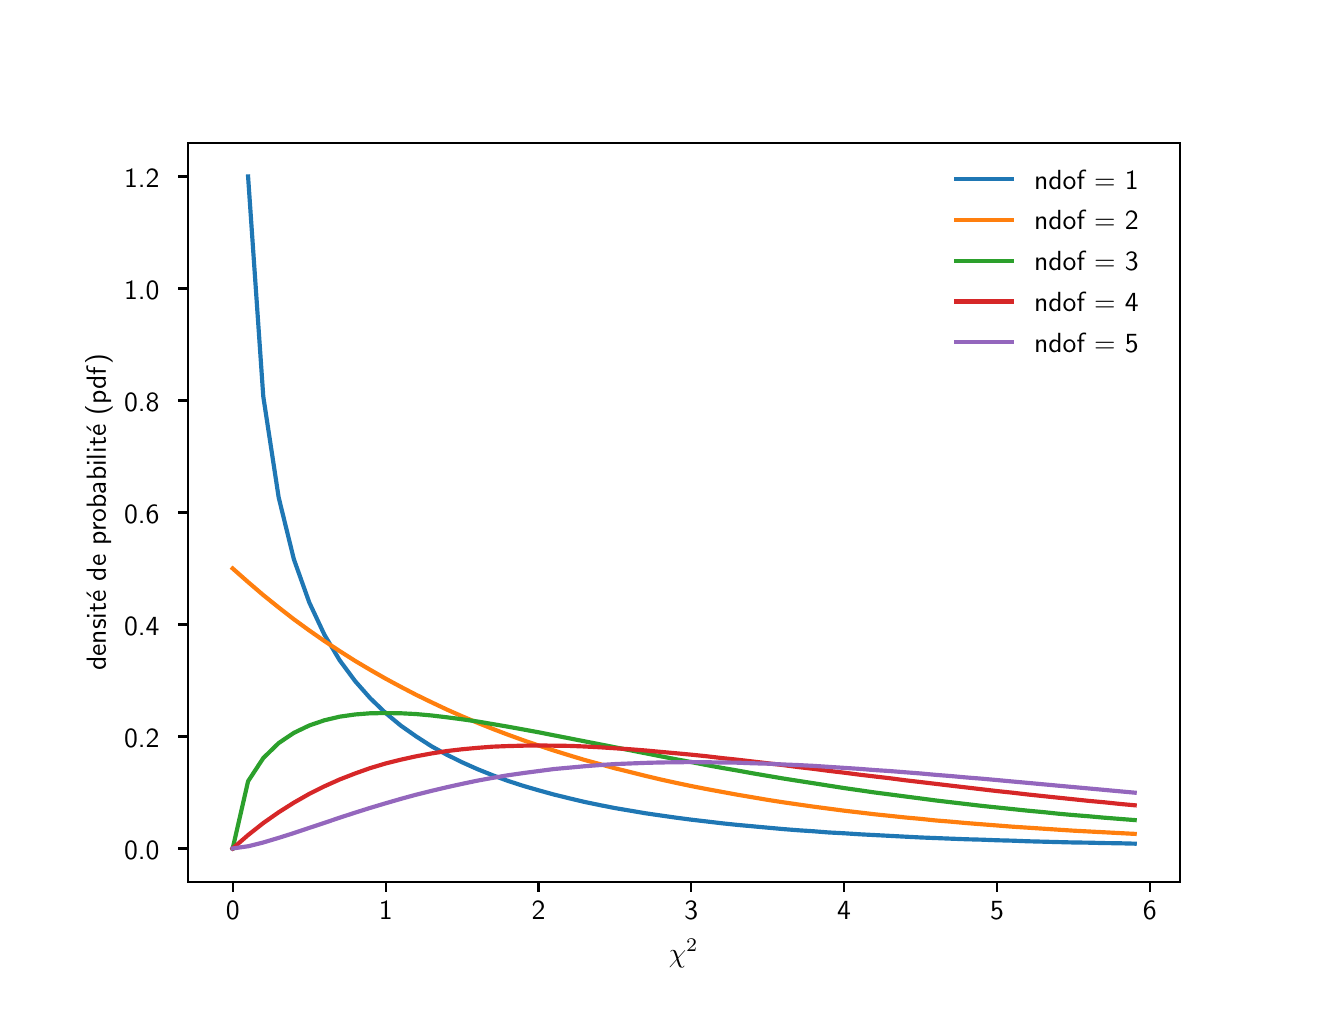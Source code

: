 \begingroup%
\makeatletter%
\begin{pgfpicture}%
\pgfpathrectangle{\pgfpointorigin}{\pgfqpoint{6.4in}{4.8in}}%
\pgfusepath{use as bounding box, clip}%
\begin{pgfscope}%
\pgfsetbuttcap%
\pgfsetmiterjoin%
\pgfsetlinewidth{0.0pt}%
\definecolor{currentstroke}{rgb}{0.0,0.0,0.0}%
\pgfsetstrokecolor{currentstroke}%
\pgfsetstrokeopacity{0.0}%
\pgfsetdash{}{0pt}%
\pgfpathmoveto{\pgfqpoint{0.0in}{0.0in}}%
\pgfpathlineto{\pgfqpoint{6.4in}{0.0in}}%
\pgfpathlineto{\pgfqpoint{6.4in}{4.8in}}%
\pgfpathlineto{\pgfqpoint{0.0in}{4.8in}}%
\pgfpathlineto{\pgfqpoint{0.0in}{0.0in}}%
\pgfpathclose%
\pgfusepath{}%
\end{pgfscope}%
\begin{pgfscope}%
\pgfsetbuttcap%
\pgfsetmiterjoin%
\pgfsetlinewidth{0.0pt}%
\definecolor{currentstroke}{rgb}{0.0,0.0,0.0}%
\pgfsetstrokecolor{currentstroke}%
\pgfsetstrokeopacity{0.0}%
\pgfsetdash{}{0pt}%
\pgfpathmoveto{\pgfqpoint{0.8in}{0.528in}}%
\pgfpathlineto{\pgfqpoint{5.76in}{0.528in}}%
\pgfpathlineto{\pgfqpoint{5.76in}{4.224in}}%
\pgfpathlineto{\pgfqpoint{0.8in}{4.224in}}%
\pgfpathlineto{\pgfqpoint{0.8in}{0.528in}}%
\pgfpathclose%
\pgfusepath{}%
\end{pgfscope}%
\begin{pgfscope}%
\pgfsetbuttcap%
\pgfsetroundjoin%
\definecolor{currentfill}{rgb}{0.0,0.0,0.0}%
\pgfsetfillcolor{currentfill}%
\pgfsetlinewidth{0.803pt}%
\definecolor{currentstroke}{rgb}{0.0,0.0,0.0}%
\pgfsetstrokecolor{currentstroke}%
\pgfsetdash{}{0pt}%
\pgfsys@defobject{currentmarker}{\pgfqpoint{0.0in}{-0.049in}}{\pgfqpoint{0.0in}{0.0in}}{%
\pgfpathmoveto{\pgfqpoint{0.0in}{0.0in}}%
\pgfpathlineto{\pgfqpoint{0.0in}{-0.049in}}%
\pgfusepath{stroke,fill}%
}%
\begin{pgfscope}%
\pgfsys@transformshift{1.025in}{0.528in}%
\pgfsys@useobject{currentmarker}{}%
\end{pgfscope}%
\end{pgfscope}%
\begin{pgfscope}%
\definecolor{textcolor}{rgb}{0.0,0.0,0.0}%
\pgfsetstrokecolor{textcolor}%
\pgfsetfillcolor{textcolor}%
\pgftext[x=1.025in,y=0.431in,,top]{\color{textcolor}{\sffamily\fontsize{10.0}{12.0}\selectfont\catcode`\^=\active\def^{\ifmmode\sp\else\^{}\fi}\catcode`\%=\active\def%{\%}0}}%
\end{pgfscope}%
\begin{pgfscope}%
\pgfsetbuttcap%
\pgfsetroundjoin%
\definecolor{currentfill}{rgb}{0.0,0.0,0.0}%
\pgfsetfillcolor{currentfill}%
\pgfsetlinewidth{0.803pt}%
\definecolor{currentstroke}{rgb}{0.0,0.0,0.0}%
\pgfsetstrokecolor{currentstroke}%
\pgfsetdash{}{0pt}%
\pgfsys@defobject{currentmarker}{\pgfqpoint{0.0in}{-0.049in}}{\pgfqpoint{0.0in}{0.0in}}{%
\pgfpathmoveto{\pgfqpoint{0.0in}{0.0in}}%
\pgfpathlineto{\pgfqpoint{0.0in}{-0.049in}}%
\pgfusepath{stroke,fill}%
}%
\begin{pgfscope}%
\pgfsys@transformshift{1.79in}{0.528in}%
\pgfsys@useobject{currentmarker}{}%
\end{pgfscope}%
\end{pgfscope}%
\begin{pgfscope}%
\definecolor{textcolor}{rgb}{0.0,0.0,0.0}%
\pgfsetstrokecolor{textcolor}%
\pgfsetfillcolor{textcolor}%
\pgftext[x=1.79in,y=0.431in,,top]{\color{textcolor}{\sffamily\fontsize{10.0}{12.0}\selectfont\catcode`\^=\active\def^{\ifmmode\sp\else\^{}\fi}\catcode`\%=\active\def%{\%}1}}%
\end{pgfscope}%
\begin{pgfscope}%
\pgfsetbuttcap%
\pgfsetroundjoin%
\definecolor{currentfill}{rgb}{0.0,0.0,0.0}%
\pgfsetfillcolor{currentfill}%
\pgfsetlinewidth{0.803pt}%
\definecolor{currentstroke}{rgb}{0.0,0.0,0.0}%
\pgfsetstrokecolor{currentstroke}%
\pgfsetdash{}{0pt}%
\pgfsys@defobject{currentmarker}{\pgfqpoint{0.0in}{-0.049in}}{\pgfqpoint{0.0in}{0.0in}}{%
\pgfpathmoveto{\pgfqpoint{0.0in}{0.0in}}%
\pgfpathlineto{\pgfqpoint{0.0in}{-0.049in}}%
\pgfusepath{stroke,fill}%
}%
\begin{pgfscope}%
\pgfsys@transformshift{2.554in}{0.528in}%
\pgfsys@useobject{currentmarker}{}%
\end{pgfscope}%
\end{pgfscope}%
\begin{pgfscope}%
\definecolor{textcolor}{rgb}{0.0,0.0,0.0}%
\pgfsetstrokecolor{textcolor}%
\pgfsetfillcolor{textcolor}%
\pgftext[x=2.554in,y=0.431in,,top]{\color{textcolor}{\sffamily\fontsize{10.0}{12.0}\selectfont\catcode`\^=\active\def^{\ifmmode\sp\else\^{}\fi}\catcode`\%=\active\def%{\%}2}}%
\end{pgfscope}%
\begin{pgfscope}%
\pgfsetbuttcap%
\pgfsetroundjoin%
\definecolor{currentfill}{rgb}{0.0,0.0,0.0}%
\pgfsetfillcolor{currentfill}%
\pgfsetlinewidth{0.803pt}%
\definecolor{currentstroke}{rgb}{0.0,0.0,0.0}%
\pgfsetstrokecolor{currentstroke}%
\pgfsetdash{}{0pt}%
\pgfsys@defobject{currentmarker}{\pgfqpoint{0.0in}{-0.049in}}{\pgfqpoint{0.0in}{0.0in}}{%
\pgfpathmoveto{\pgfqpoint{0.0in}{0.0in}}%
\pgfpathlineto{\pgfqpoint{0.0in}{-0.049in}}%
\pgfusepath{stroke,fill}%
}%
\begin{pgfscope}%
\pgfsys@transformshift{3.318in}{0.528in}%
\pgfsys@useobject{currentmarker}{}%
\end{pgfscope}%
\end{pgfscope}%
\begin{pgfscope}%
\definecolor{textcolor}{rgb}{0.0,0.0,0.0}%
\pgfsetstrokecolor{textcolor}%
\pgfsetfillcolor{textcolor}%
\pgftext[x=3.318in,y=0.431in,,top]{\color{textcolor}{\sffamily\fontsize{10.0}{12.0}\selectfont\catcode`\^=\active\def^{\ifmmode\sp\else\^{}\fi}\catcode`\%=\active\def%{\%}3}}%
\end{pgfscope}%
\begin{pgfscope}%
\pgfsetbuttcap%
\pgfsetroundjoin%
\definecolor{currentfill}{rgb}{0.0,0.0,0.0}%
\pgfsetfillcolor{currentfill}%
\pgfsetlinewidth{0.803pt}%
\definecolor{currentstroke}{rgb}{0.0,0.0,0.0}%
\pgfsetstrokecolor{currentstroke}%
\pgfsetdash{}{0pt}%
\pgfsys@defobject{currentmarker}{\pgfqpoint{0.0in}{-0.049in}}{\pgfqpoint{0.0in}{0.0in}}{%
\pgfpathmoveto{\pgfqpoint{0.0in}{0.0in}}%
\pgfpathlineto{\pgfqpoint{0.0in}{-0.049in}}%
\pgfusepath{stroke,fill}%
}%
\begin{pgfscope}%
\pgfsys@transformshift{4.082in}{0.528in}%
\pgfsys@useobject{currentmarker}{}%
\end{pgfscope}%
\end{pgfscope}%
\begin{pgfscope}%
\definecolor{textcolor}{rgb}{0.0,0.0,0.0}%
\pgfsetstrokecolor{textcolor}%
\pgfsetfillcolor{textcolor}%
\pgftext[x=4.082in,y=0.431in,,top]{\color{textcolor}{\sffamily\fontsize{10.0}{12.0}\selectfont\catcode`\^=\active\def^{\ifmmode\sp\else\^{}\fi}\catcode`\%=\active\def%{\%}4}}%
\end{pgfscope}%
\begin{pgfscope}%
\pgfsetbuttcap%
\pgfsetroundjoin%
\definecolor{currentfill}{rgb}{0.0,0.0,0.0}%
\pgfsetfillcolor{currentfill}%
\pgfsetlinewidth{0.803pt}%
\definecolor{currentstroke}{rgb}{0.0,0.0,0.0}%
\pgfsetstrokecolor{currentstroke}%
\pgfsetdash{}{0pt}%
\pgfsys@defobject{currentmarker}{\pgfqpoint{0.0in}{-0.049in}}{\pgfqpoint{0.0in}{0.0in}}{%
\pgfpathmoveto{\pgfqpoint{0.0in}{0.0in}}%
\pgfpathlineto{\pgfqpoint{0.0in}{-0.049in}}%
\pgfusepath{stroke,fill}%
}%
\begin{pgfscope}%
\pgfsys@transformshift{4.847in}{0.528in}%
\pgfsys@useobject{currentmarker}{}%
\end{pgfscope}%
\end{pgfscope}%
\begin{pgfscope}%
\definecolor{textcolor}{rgb}{0.0,0.0,0.0}%
\pgfsetstrokecolor{textcolor}%
\pgfsetfillcolor{textcolor}%
\pgftext[x=4.847in,y=0.431in,,top]{\color{textcolor}{\sffamily\fontsize{10.0}{12.0}\selectfont\catcode`\^=\active\def^{\ifmmode\sp\else\^{}\fi}\catcode`\%=\active\def%{\%}5}}%
\end{pgfscope}%
\begin{pgfscope}%
\pgfsetbuttcap%
\pgfsetroundjoin%
\definecolor{currentfill}{rgb}{0.0,0.0,0.0}%
\pgfsetfillcolor{currentfill}%
\pgfsetlinewidth{0.803pt}%
\definecolor{currentstroke}{rgb}{0.0,0.0,0.0}%
\pgfsetstrokecolor{currentstroke}%
\pgfsetdash{}{0pt}%
\pgfsys@defobject{currentmarker}{\pgfqpoint{0.0in}{-0.049in}}{\pgfqpoint{0.0in}{0.0in}}{%
\pgfpathmoveto{\pgfqpoint{0.0in}{0.0in}}%
\pgfpathlineto{\pgfqpoint{0.0in}{-0.049in}}%
\pgfusepath{stroke,fill}%
}%
\begin{pgfscope}%
\pgfsys@transformshift{5.611in}{0.528in}%
\pgfsys@useobject{currentmarker}{}%
\end{pgfscope}%
\end{pgfscope}%
\begin{pgfscope}%
\definecolor{textcolor}{rgb}{0.0,0.0,0.0}%
\pgfsetstrokecolor{textcolor}%
\pgfsetfillcolor{textcolor}%
\pgftext[x=5.611in,y=0.431in,,top]{\color{textcolor}{\sffamily\fontsize{10.0}{12.0}\selectfont\catcode`\^=\active\def^{\ifmmode\sp\else\^{}\fi}\catcode`\%=\active\def%{\%}6}}%
\end{pgfscope}%
\begin{pgfscope}%
\definecolor{textcolor}{rgb}{0.0,0.0,0.0}%
\pgfsetstrokecolor{textcolor}%
\pgfsetfillcolor{textcolor}%
\pgftext[x=3.28in,y=0.241in,,top]{\color{textcolor}{\sffamily\fontsize{10.0}{12.0}\selectfont\catcode`\^=\active\def^{\ifmmode\sp\else\^{}\fi}\catcode`\%=\active\def%{\%}$\chi^2$}}%
\end{pgfscope}%
\begin{pgfscope}%
\pgfsetbuttcap%
\pgfsetroundjoin%
\definecolor{currentfill}{rgb}{0.0,0.0,0.0}%
\pgfsetfillcolor{currentfill}%
\pgfsetlinewidth{0.803pt}%
\definecolor{currentstroke}{rgb}{0.0,0.0,0.0}%
\pgfsetstrokecolor{currentstroke}%
\pgfsetdash{}{0pt}%
\pgfsys@defobject{currentmarker}{\pgfqpoint{-0.049in}{0.0in}}{\pgfqpoint{-0.0in}{0.0in}}{%
\pgfpathmoveto{\pgfqpoint{-0.0in}{0.0in}}%
\pgfpathlineto{\pgfqpoint{-0.049in}{0.0in}}%
\pgfusepath{stroke,fill}%
}%
\begin{pgfscope}%
\pgfsys@transformshift{0.8in}{0.696in}%
\pgfsys@useobject{currentmarker}{}%
\end{pgfscope}%
\end{pgfscope}%
\begin{pgfscope}%
\definecolor{textcolor}{rgb}{0.0,0.0,0.0}%
\pgfsetstrokecolor{textcolor}%
\pgfsetfillcolor{textcolor}%
\pgftext[x=0.482in, y=0.643in, left, base]{\color{textcolor}{\sffamily\fontsize{10.0}{12.0}\selectfont\catcode`\^=\active\def^{\ifmmode\sp\else\^{}\fi}\catcode`\%=\active\def%{\%}0.0}}%
\end{pgfscope}%
\begin{pgfscope}%
\pgfsetbuttcap%
\pgfsetroundjoin%
\definecolor{currentfill}{rgb}{0.0,0.0,0.0}%
\pgfsetfillcolor{currentfill}%
\pgfsetlinewidth{0.803pt}%
\definecolor{currentstroke}{rgb}{0.0,0.0,0.0}%
\pgfsetstrokecolor{currentstroke}%
\pgfsetdash{}{0pt}%
\pgfsys@defobject{currentmarker}{\pgfqpoint{-0.049in}{0.0in}}{\pgfqpoint{-0.0in}{0.0in}}{%
\pgfpathmoveto{\pgfqpoint{-0.0in}{0.0in}}%
\pgfpathlineto{\pgfqpoint{-0.049in}{0.0in}}%
\pgfusepath{stroke,fill}%
}%
\begin{pgfscope}%
\pgfsys@transformshift{0.8in}{1.256in}%
\pgfsys@useobject{currentmarker}{}%
\end{pgfscope}%
\end{pgfscope}%
\begin{pgfscope}%
\definecolor{textcolor}{rgb}{0.0,0.0,0.0}%
\pgfsetstrokecolor{textcolor}%
\pgfsetfillcolor{textcolor}%
\pgftext[x=0.482in, y=1.203in, left, base]{\color{textcolor}{\sffamily\fontsize{10.0}{12.0}\selectfont\catcode`\^=\active\def^{\ifmmode\sp\else\^{}\fi}\catcode`\%=\active\def%{\%}0.2}}%
\end{pgfscope}%
\begin{pgfscope}%
\pgfsetbuttcap%
\pgfsetroundjoin%
\definecolor{currentfill}{rgb}{0.0,0.0,0.0}%
\pgfsetfillcolor{currentfill}%
\pgfsetlinewidth{0.803pt}%
\definecolor{currentstroke}{rgb}{0.0,0.0,0.0}%
\pgfsetstrokecolor{currentstroke}%
\pgfsetdash{}{0pt}%
\pgfsys@defobject{currentmarker}{\pgfqpoint{-0.049in}{0.0in}}{\pgfqpoint{-0.0in}{0.0in}}{%
\pgfpathmoveto{\pgfqpoint{-0.0in}{0.0in}}%
\pgfpathlineto{\pgfqpoint{-0.049in}{0.0in}}%
\pgfusepath{stroke,fill}%
}%
\begin{pgfscope}%
\pgfsys@transformshift{0.8in}{1.816in}%
\pgfsys@useobject{currentmarker}{}%
\end{pgfscope}%
\end{pgfscope}%
\begin{pgfscope}%
\definecolor{textcolor}{rgb}{0.0,0.0,0.0}%
\pgfsetstrokecolor{textcolor}%
\pgfsetfillcolor{textcolor}%
\pgftext[x=0.482in, y=1.763in, left, base]{\color{textcolor}{\sffamily\fontsize{10.0}{12.0}\selectfont\catcode`\^=\active\def^{\ifmmode\sp\else\^{}\fi}\catcode`\%=\active\def%{\%}0.4}}%
\end{pgfscope}%
\begin{pgfscope}%
\pgfsetbuttcap%
\pgfsetroundjoin%
\definecolor{currentfill}{rgb}{0.0,0.0,0.0}%
\pgfsetfillcolor{currentfill}%
\pgfsetlinewidth{0.803pt}%
\definecolor{currentstroke}{rgb}{0.0,0.0,0.0}%
\pgfsetstrokecolor{currentstroke}%
\pgfsetdash{}{0pt}%
\pgfsys@defobject{currentmarker}{\pgfqpoint{-0.049in}{0.0in}}{\pgfqpoint{-0.0in}{0.0in}}{%
\pgfpathmoveto{\pgfqpoint{-0.0in}{0.0in}}%
\pgfpathlineto{\pgfqpoint{-0.049in}{0.0in}}%
\pgfusepath{stroke,fill}%
}%
\begin{pgfscope}%
\pgfsys@transformshift{0.8in}{2.376in}%
\pgfsys@useobject{currentmarker}{}%
\end{pgfscope}%
\end{pgfscope}%
\begin{pgfscope}%
\definecolor{textcolor}{rgb}{0.0,0.0,0.0}%
\pgfsetstrokecolor{textcolor}%
\pgfsetfillcolor{textcolor}%
\pgftext[x=0.482in, y=2.323in, left, base]{\color{textcolor}{\sffamily\fontsize{10.0}{12.0}\selectfont\catcode`\^=\active\def^{\ifmmode\sp\else\^{}\fi}\catcode`\%=\active\def%{\%}0.6}}%
\end{pgfscope}%
\begin{pgfscope}%
\pgfsetbuttcap%
\pgfsetroundjoin%
\definecolor{currentfill}{rgb}{0.0,0.0,0.0}%
\pgfsetfillcolor{currentfill}%
\pgfsetlinewidth{0.803pt}%
\definecolor{currentstroke}{rgb}{0.0,0.0,0.0}%
\pgfsetstrokecolor{currentstroke}%
\pgfsetdash{}{0pt}%
\pgfsys@defobject{currentmarker}{\pgfqpoint{-0.049in}{0.0in}}{\pgfqpoint{-0.0in}{0.0in}}{%
\pgfpathmoveto{\pgfqpoint{-0.0in}{0.0in}}%
\pgfpathlineto{\pgfqpoint{-0.049in}{0.0in}}%
\pgfusepath{stroke,fill}%
}%
\begin{pgfscope}%
\pgfsys@transformshift{0.8in}{2.936in}%
\pgfsys@useobject{currentmarker}{}%
\end{pgfscope}%
\end{pgfscope}%
\begin{pgfscope}%
\definecolor{textcolor}{rgb}{0.0,0.0,0.0}%
\pgfsetstrokecolor{textcolor}%
\pgfsetfillcolor{textcolor}%
\pgftext[x=0.482in, y=2.883in, left, base]{\color{textcolor}{\sffamily\fontsize{10.0}{12.0}\selectfont\catcode`\^=\active\def^{\ifmmode\sp\else\^{}\fi}\catcode`\%=\active\def%{\%}0.8}}%
\end{pgfscope}%
\begin{pgfscope}%
\pgfsetbuttcap%
\pgfsetroundjoin%
\definecolor{currentfill}{rgb}{0.0,0.0,0.0}%
\pgfsetfillcolor{currentfill}%
\pgfsetlinewidth{0.803pt}%
\definecolor{currentstroke}{rgb}{0.0,0.0,0.0}%
\pgfsetstrokecolor{currentstroke}%
\pgfsetdash{}{0pt}%
\pgfsys@defobject{currentmarker}{\pgfqpoint{-0.049in}{0.0in}}{\pgfqpoint{-0.0in}{0.0in}}{%
\pgfpathmoveto{\pgfqpoint{-0.0in}{0.0in}}%
\pgfpathlineto{\pgfqpoint{-0.049in}{0.0in}}%
\pgfusepath{stroke,fill}%
}%
\begin{pgfscope}%
\pgfsys@transformshift{0.8in}{3.496in}%
\pgfsys@useobject{currentmarker}{}%
\end{pgfscope}%
\end{pgfscope}%
\begin{pgfscope}%
\definecolor{textcolor}{rgb}{0.0,0.0,0.0}%
\pgfsetstrokecolor{textcolor}%
\pgfsetfillcolor{textcolor}%
\pgftext[x=0.482in, y=3.443in, left, base]{\color{textcolor}{\sffamily\fontsize{10.0}{12.0}\selectfont\catcode`\^=\active\def^{\ifmmode\sp\else\^{}\fi}\catcode`\%=\active\def%{\%}1.0}}%
\end{pgfscope}%
\begin{pgfscope}%
\pgfsetbuttcap%
\pgfsetroundjoin%
\definecolor{currentfill}{rgb}{0.0,0.0,0.0}%
\pgfsetfillcolor{currentfill}%
\pgfsetlinewidth{0.803pt}%
\definecolor{currentstroke}{rgb}{0.0,0.0,0.0}%
\pgfsetstrokecolor{currentstroke}%
\pgfsetdash{}{0pt}%
\pgfsys@defobject{currentmarker}{\pgfqpoint{-0.049in}{0.0in}}{\pgfqpoint{-0.0in}{0.0in}}{%
\pgfpathmoveto{\pgfqpoint{-0.0in}{0.0in}}%
\pgfpathlineto{\pgfqpoint{-0.049in}{0.0in}}%
\pgfusepath{stroke,fill}%
}%
\begin{pgfscope}%
\pgfsys@transformshift{0.8in}{4.056in}%
\pgfsys@useobject{currentmarker}{}%
\end{pgfscope}%
\end{pgfscope}%
\begin{pgfscope}%
\definecolor{textcolor}{rgb}{0.0,0.0,0.0}%
\pgfsetstrokecolor{textcolor}%
\pgfsetfillcolor{textcolor}%
\pgftext[x=0.482in, y=4.003in, left, base]{\color{textcolor}{\sffamily\fontsize{10.0}{12.0}\selectfont\catcode`\^=\active\def^{\ifmmode\sp\else\^{}\fi}\catcode`\%=\active\def%{\%}1.2}}%
\end{pgfscope}%
\begin{pgfscope}%
\definecolor{textcolor}{rgb}{0.0,0.0,0.0}%
\pgfsetstrokecolor{textcolor}%
\pgfsetfillcolor{textcolor}%
\pgftext[x=0.426in,y=2.376in,,bottom,rotate=90.0]{\color{textcolor}{\sffamily\fontsize{10.0}{12.0}\selectfont\catcode`\^=\active\def^{\ifmmode\sp\else\^{}\fi}\catcode`\%=\active\def%{\%}densité de probabilité (pdf)}}%
\end{pgfscope}%
\begin{pgfscope}%
\pgfpathrectangle{\pgfqpoint{0.8in}{0.528in}}{\pgfqpoint{4.96in}{3.696in}}%
\pgfusepath{clip}%
\pgfsetrectcap%
\pgfsetroundjoin%
\pgfsetlinewidth{1.506pt}%
\definecolor{currentstroke}{rgb}{0.122,0.467,0.706}%
\pgfsetstrokecolor{currentstroke}%
\pgfsetdash{}{0pt}%
\pgfpathmoveto{\pgfqpoint{1.102in}{4.056in}}%
\pgfpathlineto{\pgfqpoint{1.178in}{2.956in}}%
\pgfpathlineto{\pgfqpoint{1.255in}{2.451in}}%
\pgfpathlineto{\pgfqpoint{1.331in}{2.142in}}%
\pgfpathlineto{\pgfqpoint{1.408in}{1.926in}}%
\pgfpathlineto{\pgfqpoint{1.484in}{1.764in}}%
\pgfpathlineto{\pgfqpoint{1.56in}{1.637in}}%
\pgfpathlineto{\pgfqpoint{1.637in}{1.533in}}%
\pgfpathlineto{\pgfqpoint{1.713in}{1.447in}}%
\pgfpathlineto{\pgfqpoint{1.79in}{1.373in}}%
\pgfpathlineto{\pgfqpoint{1.866in}{1.31in}}%
\pgfpathlineto{\pgfqpoint{1.943in}{1.256in}}%
\pgfpathlineto{\pgfqpoint{2.019in}{1.207in}}%
\pgfpathlineto{\pgfqpoint{2.095in}{1.165in}}%
\pgfpathlineto{\pgfqpoint{2.172in}{1.127in}}%
\pgfpathlineto{\pgfqpoint{2.248in}{1.093in}}%
\pgfpathlineto{\pgfqpoint{2.325in}{1.062in}}%
\pgfpathlineto{\pgfqpoint{2.401in}{1.034in}}%
\pgfpathlineto{\pgfqpoint{2.478in}{1.009in}}%
\pgfpathlineto{\pgfqpoint{2.554in}{0.987in}}%
\pgfpathlineto{\pgfqpoint{2.63in}{0.966in}}%
\pgfpathlineto{\pgfqpoint{2.707in}{0.947in}}%
\pgfpathlineto{\pgfqpoint{2.783in}{0.929in}}%
\pgfpathlineto{\pgfqpoint{2.86in}{0.913in}}%
\pgfpathlineto{\pgfqpoint{2.936in}{0.898in}}%
\pgfpathlineto{\pgfqpoint{3.013in}{0.885in}}%
\pgfpathlineto{\pgfqpoint{3.089in}{0.872in}}%
\pgfpathlineto{\pgfqpoint{3.165in}{0.861in}}%
\pgfpathlineto{\pgfqpoint{3.242in}{0.85in}}%
\pgfpathlineto{\pgfqpoint{3.318in}{0.84in}}%
\pgfpathlineto{\pgfqpoint{3.395in}{0.831in}}%
\pgfpathlineto{\pgfqpoint{3.471in}{0.822in}}%
\pgfpathlineto{\pgfqpoint{3.547in}{0.814in}}%
\pgfpathlineto{\pgfqpoint{3.624in}{0.807in}}%
\pgfpathlineto{\pgfqpoint{3.7in}{0.8in}}%
\pgfpathlineto{\pgfqpoint{3.777in}{0.793in}}%
\pgfpathlineto{\pgfqpoint{3.853in}{0.787in}}%
\pgfpathlineto{\pgfqpoint{3.93in}{0.782in}}%
\pgfpathlineto{\pgfqpoint{4.006in}{0.776in}}%
\pgfpathlineto{\pgfqpoint{4.082in}{0.772in}}%
\pgfpathlineto{\pgfqpoint{4.159in}{0.767in}}%
\pgfpathlineto{\pgfqpoint{4.235in}{0.763in}}%
\pgfpathlineto{\pgfqpoint{4.312in}{0.759in}}%
\pgfpathlineto{\pgfqpoint{4.388in}{0.755in}}%
\pgfpathlineto{\pgfqpoint{4.465in}{0.751in}}%
\pgfpathlineto{\pgfqpoint{4.541in}{0.748in}}%
\pgfpathlineto{\pgfqpoint{4.617in}{0.745in}}%
\pgfpathlineto{\pgfqpoint{4.694in}{0.742in}}%
\pgfpathlineto{\pgfqpoint{4.77in}{0.74in}}%
\pgfpathlineto{\pgfqpoint{4.847in}{0.737in}}%
\pgfpathlineto{\pgfqpoint{4.923in}{0.735in}}%
\pgfpathlineto{\pgfqpoint{5.0in}{0.732in}}%
\pgfpathlineto{\pgfqpoint{5.076in}{0.73in}}%
\pgfpathlineto{\pgfqpoint{5.152in}{0.728in}}%
\pgfpathlineto{\pgfqpoint{5.229in}{0.726in}}%
\pgfpathlineto{\pgfqpoint{5.305in}{0.725in}}%
\pgfpathlineto{\pgfqpoint{5.382in}{0.723in}}%
\pgfpathlineto{\pgfqpoint{5.458in}{0.722in}}%
\pgfpathlineto{\pgfqpoint{5.535in}{0.72in}}%
\pgfusepath{stroke}%
\end{pgfscope}%
\begin{pgfscope}%
\pgfpathrectangle{\pgfqpoint{0.8in}{0.528in}}{\pgfqpoint{4.96in}{3.696in}}%
\pgfusepath{clip}%
\pgfsetrectcap%
\pgfsetroundjoin%
\pgfsetlinewidth{1.506pt}%
\definecolor{currentstroke}{rgb}{1.0,0.498,0.055}%
\pgfsetstrokecolor{currentstroke}%
\pgfsetdash{}{0pt}%
\pgfpathmoveto{\pgfqpoint{1.025in}{2.096in}}%
\pgfpathlineto{\pgfqpoint{1.102in}{2.028in}}%
\pgfpathlineto{\pgfqpoint{1.178in}{1.963in}}%
\pgfpathlineto{\pgfqpoint{1.255in}{1.901in}}%
\pgfpathlineto{\pgfqpoint{1.331in}{1.842in}}%
\pgfpathlineto{\pgfqpoint{1.408in}{1.786in}}%
\pgfpathlineto{\pgfqpoint{1.484in}{1.733in}}%
\pgfpathlineto{\pgfqpoint{1.56in}{1.683in}}%
\pgfpathlineto{\pgfqpoint{1.637in}{1.634in}}%
\pgfpathlineto{\pgfqpoint{1.713in}{1.589in}}%
\pgfpathlineto{\pgfqpoint{1.79in}{1.545in}}%
\pgfpathlineto{\pgfqpoint{1.866in}{1.504in}}%
\pgfpathlineto{\pgfqpoint{1.943in}{1.464in}}%
\pgfpathlineto{\pgfqpoint{2.019in}{1.427in}}%
\pgfpathlineto{\pgfqpoint{2.095in}{1.391in}}%
\pgfpathlineto{\pgfqpoint{2.172in}{1.357in}}%
\pgfpathlineto{\pgfqpoint{2.248in}{1.325in}}%
\pgfpathlineto{\pgfqpoint{2.325in}{1.294in}}%
\pgfpathlineto{\pgfqpoint{2.401in}{1.265in}}%
\pgfpathlineto{\pgfqpoint{2.478in}{1.237in}}%
\pgfpathlineto{\pgfqpoint{2.554in}{1.211in}}%
\pgfpathlineto{\pgfqpoint{2.63in}{1.186in}}%
\pgfpathlineto{\pgfqpoint{2.707in}{1.162in}}%
\pgfpathlineto{\pgfqpoint{2.783in}{1.139in}}%
\pgfpathlineto{\pgfqpoint{2.86in}{1.118in}}%
\pgfpathlineto{\pgfqpoint{2.936in}{1.097in}}%
\pgfpathlineto{\pgfqpoint{3.013in}{1.078in}}%
\pgfpathlineto{\pgfqpoint{3.089in}{1.059in}}%
\pgfpathlineto{\pgfqpoint{3.165in}{1.041in}}%
\pgfpathlineto{\pgfqpoint{3.242in}{1.024in}}%
\pgfpathlineto{\pgfqpoint{3.318in}{1.008in}}%
\pgfpathlineto{\pgfqpoint{3.395in}{0.993in}}%
\pgfpathlineto{\pgfqpoint{3.471in}{0.979in}}%
\pgfpathlineto{\pgfqpoint{3.547in}{0.965in}}%
\pgfpathlineto{\pgfqpoint{3.624in}{0.952in}}%
\pgfpathlineto{\pgfqpoint{3.7in}{0.939in}}%
\pgfpathlineto{\pgfqpoint{3.777in}{0.927in}}%
\pgfpathlineto{\pgfqpoint{3.853in}{0.916in}}%
\pgfpathlineto{\pgfqpoint{3.93in}{0.905in}}%
\pgfpathlineto{\pgfqpoint{4.006in}{0.895in}}%
\pgfpathlineto{\pgfqpoint{4.082in}{0.885in}}%
\pgfpathlineto{\pgfqpoint{4.159in}{0.876in}}%
\pgfpathlineto{\pgfqpoint{4.235in}{0.867in}}%
\pgfpathlineto{\pgfqpoint{4.312in}{0.859in}}%
\pgfpathlineto{\pgfqpoint{4.388in}{0.851in}}%
\pgfpathlineto{\pgfqpoint{4.465in}{0.844in}}%
\pgfpathlineto{\pgfqpoint{4.541in}{0.836in}}%
\pgfpathlineto{\pgfqpoint{4.617in}{0.83in}}%
\pgfpathlineto{\pgfqpoint{4.694in}{0.823in}}%
\pgfpathlineto{\pgfqpoint{4.77in}{0.817in}}%
\pgfpathlineto{\pgfqpoint{4.847in}{0.811in}}%
\pgfpathlineto{\pgfqpoint{4.923in}{0.805in}}%
\pgfpathlineto{\pgfqpoint{5.0in}{0.8in}}%
\pgfpathlineto{\pgfqpoint{5.076in}{0.795in}}%
\pgfpathlineto{\pgfqpoint{5.152in}{0.79in}}%
\pgfpathlineto{\pgfqpoint{5.229in}{0.785in}}%
\pgfpathlineto{\pgfqpoint{5.305in}{0.781in}}%
\pgfpathlineto{\pgfqpoint{5.382in}{0.777in}}%
\pgfpathlineto{\pgfqpoint{5.458in}{0.773in}}%
\pgfpathlineto{\pgfqpoint{5.535in}{0.769in}}%
\pgfusepath{stroke}%
\end{pgfscope}%
\begin{pgfscope}%
\pgfpathrectangle{\pgfqpoint{0.8in}{0.528in}}{\pgfqpoint{4.96in}{3.696in}}%
\pgfusepath{clip}%
\pgfsetrectcap%
\pgfsetroundjoin%
\pgfsetlinewidth{1.506pt}%
\definecolor{currentstroke}{rgb}{0.173,0.627,0.173}%
\pgfsetstrokecolor{currentstroke}%
\pgfsetdash{}{0pt}%
\pgfpathmoveto{\pgfqpoint{1.025in}{0.696in}}%
\pgfpathlineto{\pgfqpoint{1.102in}{1.032in}}%
\pgfpathlineto{\pgfqpoint{1.178in}{1.148in}}%
\pgfpathlineto{\pgfqpoint{1.255in}{1.223in}}%
\pgfpathlineto{\pgfqpoint{1.331in}{1.274in}}%
\pgfpathlineto{\pgfqpoint{1.408in}{1.311in}}%
\pgfpathlineto{\pgfqpoint{1.484in}{1.337in}}%
\pgfpathlineto{\pgfqpoint{1.56in}{1.355in}}%
\pgfpathlineto{\pgfqpoint{1.637in}{1.366in}}%
\pgfpathlineto{\pgfqpoint{1.713in}{1.372in}}%
\pgfpathlineto{\pgfqpoint{1.79in}{1.373in}}%
\pgfpathlineto{\pgfqpoint{1.866in}{1.372in}}%
\pgfpathlineto{\pgfqpoint{1.943in}{1.368in}}%
\pgfpathlineto{\pgfqpoint{2.019in}{1.361in}}%
\pgfpathlineto{\pgfqpoint{2.095in}{1.352in}}%
\pgfpathlineto{\pgfqpoint{2.172in}{1.342in}}%
\pgfpathlineto{\pgfqpoint{2.248in}{1.331in}}%
\pgfpathlineto{\pgfqpoint{2.325in}{1.318in}}%
\pgfpathlineto{\pgfqpoint{2.401in}{1.305in}}%
\pgfpathlineto{\pgfqpoint{2.478in}{1.291in}}%
\pgfpathlineto{\pgfqpoint{2.554in}{1.277in}}%
\pgfpathlineto{\pgfqpoint{2.63in}{1.262in}}%
\pgfpathlineto{\pgfqpoint{2.707in}{1.247in}}%
\pgfpathlineto{\pgfqpoint{2.783in}{1.232in}}%
\pgfpathlineto{\pgfqpoint{2.86in}{1.217in}}%
\pgfpathlineto{\pgfqpoint{2.936in}{1.202in}}%
\pgfpathlineto{\pgfqpoint{3.013in}{1.187in}}%
\pgfpathlineto{\pgfqpoint{3.089in}{1.172in}}%
\pgfpathlineto{\pgfqpoint{3.165in}{1.157in}}%
\pgfpathlineto{\pgfqpoint{3.242in}{1.142in}}%
\pgfpathlineto{\pgfqpoint{3.318in}{1.128in}}%
\pgfpathlineto{\pgfqpoint{3.395in}{1.113in}}%
\pgfpathlineto{\pgfqpoint{3.471in}{1.099in}}%
\pgfpathlineto{\pgfqpoint{3.547in}{1.086in}}%
\pgfpathlineto{\pgfqpoint{3.624in}{1.072in}}%
\pgfpathlineto{\pgfqpoint{3.7in}{1.059in}}%
\pgfpathlineto{\pgfqpoint{3.777in}{1.046in}}%
\pgfpathlineto{\pgfqpoint{3.853in}{1.034in}}%
\pgfpathlineto{\pgfqpoint{3.93in}{1.022in}}%
\pgfpathlineto{\pgfqpoint{4.006in}{1.01in}}%
\pgfpathlineto{\pgfqpoint{4.082in}{0.998in}}%
\pgfpathlineto{\pgfqpoint{4.159in}{0.987in}}%
\pgfpathlineto{\pgfqpoint{4.235in}{0.976in}}%
\pgfpathlineto{\pgfqpoint{4.312in}{0.966in}}%
\pgfpathlineto{\pgfqpoint{4.388in}{0.956in}}%
\pgfpathlineto{\pgfqpoint{4.465in}{0.946in}}%
\pgfpathlineto{\pgfqpoint{4.541in}{0.936in}}%
\pgfpathlineto{\pgfqpoint{4.617in}{0.927in}}%
\pgfpathlineto{\pgfqpoint{4.694in}{0.918in}}%
\pgfpathlineto{\pgfqpoint{4.77in}{0.909in}}%
\pgfpathlineto{\pgfqpoint{4.847in}{0.901in}}%
\pgfpathlineto{\pgfqpoint{4.923in}{0.893in}}%
\pgfpathlineto{\pgfqpoint{5.0in}{0.885in}}%
\pgfpathlineto{\pgfqpoint{5.076in}{0.878in}}%
\pgfpathlineto{\pgfqpoint{5.152in}{0.87in}}%
\pgfpathlineto{\pgfqpoint{5.229in}{0.863in}}%
\pgfpathlineto{\pgfqpoint{5.305in}{0.857in}}%
\pgfpathlineto{\pgfqpoint{5.382in}{0.85in}}%
\pgfpathlineto{\pgfqpoint{5.458in}{0.844in}}%
\pgfpathlineto{\pgfqpoint{5.535in}{0.838in}}%
\pgfusepath{stroke}%
\end{pgfscope}%
\begin{pgfscope}%
\pgfpathrectangle{\pgfqpoint{0.8in}{0.528in}}{\pgfqpoint{4.96in}{3.696in}}%
\pgfusepath{clip}%
\pgfsetrectcap%
\pgfsetroundjoin%
\pgfsetlinewidth{1.506pt}%
\definecolor{currentstroke}{rgb}{0.839,0.153,0.157}%
\pgfsetstrokecolor{currentstroke}%
\pgfsetdash{}{0pt}%
\pgfpathmoveto{\pgfqpoint{1.025in}{0.696in}}%
\pgfpathlineto{\pgfqpoint{1.102in}{0.763in}}%
\pgfpathlineto{\pgfqpoint{1.178in}{0.823in}}%
\pgfpathlineto{\pgfqpoint{1.255in}{0.877in}}%
\pgfpathlineto{\pgfqpoint{1.331in}{0.925in}}%
\pgfpathlineto{\pgfqpoint{1.408in}{0.969in}}%
\pgfpathlineto{\pgfqpoint{1.484in}{1.007in}}%
\pgfpathlineto{\pgfqpoint{1.56in}{1.041in}}%
\pgfpathlineto{\pgfqpoint{1.637in}{1.071in}}%
\pgfpathlineto{\pgfqpoint{1.713in}{1.098in}}%
\pgfpathlineto{\pgfqpoint{1.79in}{1.121in}}%
\pgfpathlineto{\pgfqpoint{1.866in}{1.14in}}%
\pgfpathlineto{\pgfqpoint{1.943in}{1.157in}}%
\pgfpathlineto{\pgfqpoint{2.019in}{1.171in}}%
\pgfpathlineto{\pgfqpoint{2.095in}{1.183in}}%
\pgfpathlineto{\pgfqpoint{2.172in}{1.192in}}%
\pgfpathlineto{\pgfqpoint{2.248in}{1.199in}}%
\pgfpathlineto{\pgfqpoint{2.325in}{1.205in}}%
\pgfpathlineto{\pgfqpoint{2.401in}{1.208in}}%
\pgfpathlineto{\pgfqpoint{2.478in}{1.21in}}%
\pgfpathlineto{\pgfqpoint{2.554in}{1.211in}}%
\pgfpathlineto{\pgfqpoint{2.63in}{1.21in}}%
\pgfpathlineto{\pgfqpoint{2.707in}{1.209in}}%
\pgfpathlineto{\pgfqpoint{2.783in}{1.206in}}%
\pgfpathlineto{\pgfqpoint{2.86in}{1.202in}}%
\pgfpathlineto{\pgfqpoint{2.936in}{1.197in}}%
\pgfpathlineto{\pgfqpoint{3.013in}{1.192in}}%
\pgfpathlineto{\pgfqpoint{3.089in}{1.186in}}%
\pgfpathlineto{\pgfqpoint{3.165in}{1.179in}}%
\pgfpathlineto{\pgfqpoint{3.242in}{1.172in}}%
\pgfpathlineto{\pgfqpoint{3.318in}{1.165in}}%
\pgfpathlineto{\pgfqpoint{3.395in}{1.157in}}%
\pgfpathlineto{\pgfqpoint{3.471in}{1.148in}}%
\pgfpathlineto{\pgfqpoint{3.547in}{1.14in}}%
\pgfpathlineto{\pgfqpoint{3.624in}{1.131in}}%
\pgfpathlineto{\pgfqpoint{3.7in}{1.122in}}%
\pgfpathlineto{\pgfqpoint{3.777in}{1.113in}}%
\pgfpathlineto{\pgfqpoint{3.853in}{1.103in}}%
\pgfpathlineto{\pgfqpoint{3.93in}{1.094in}}%
\pgfpathlineto{\pgfqpoint{4.006in}{1.084in}}%
\pgfpathlineto{\pgfqpoint{4.082in}{1.075in}}%
\pgfpathlineto{\pgfqpoint{4.159in}{1.065in}}%
\pgfpathlineto{\pgfqpoint{4.235in}{1.056in}}%
\pgfpathlineto{\pgfqpoint{4.312in}{1.047in}}%
\pgfpathlineto{\pgfqpoint{4.388in}{1.037in}}%
\pgfpathlineto{\pgfqpoint{4.465in}{1.028in}}%
\pgfpathlineto{\pgfqpoint{4.541in}{1.019in}}%
\pgfpathlineto{\pgfqpoint{4.617in}{1.01in}}%
\pgfpathlineto{\pgfqpoint{4.694in}{1.001in}}%
\pgfpathlineto{\pgfqpoint{4.77in}{0.992in}}%
\pgfpathlineto{\pgfqpoint{4.847in}{0.983in}}%
\pgfpathlineto{\pgfqpoint{4.923in}{0.975in}}%
\pgfpathlineto{\pgfqpoint{5.0in}{0.966in}}%
\pgfpathlineto{\pgfqpoint{5.076in}{0.958in}}%
\pgfpathlineto{\pgfqpoint{5.152in}{0.95in}}%
\pgfpathlineto{\pgfqpoint{5.229in}{0.942in}}%
\pgfpathlineto{\pgfqpoint{5.305in}{0.934in}}%
\pgfpathlineto{\pgfqpoint{5.382in}{0.927in}}%
\pgfpathlineto{\pgfqpoint{5.458in}{0.919in}}%
\pgfpathlineto{\pgfqpoint{5.535in}{0.912in}}%
\pgfusepath{stroke}%
\end{pgfscope}%
\begin{pgfscope}%
\pgfpathrectangle{\pgfqpoint{0.8in}{0.528in}}{\pgfqpoint{4.96in}{3.696in}}%
\pgfusepath{clip}%
\pgfsetrectcap%
\pgfsetroundjoin%
\pgfsetlinewidth{1.506pt}%
\definecolor{currentstroke}{rgb}{0.58,0.404,0.741}%
\pgfsetstrokecolor{currentstroke}%
\pgfsetdash{}{0pt}%
\pgfpathmoveto{\pgfqpoint{1.025in}{0.696in}}%
\pgfpathlineto{\pgfqpoint{1.102in}{0.707in}}%
\pgfpathlineto{\pgfqpoint{1.178in}{0.726in}}%
\pgfpathlineto{\pgfqpoint{1.255in}{0.749in}}%
\pgfpathlineto{\pgfqpoint{1.331in}{0.773in}}%
\pgfpathlineto{\pgfqpoint{1.408in}{0.799in}}%
\pgfpathlineto{\pgfqpoint{1.484in}{0.824in}}%
\pgfpathlineto{\pgfqpoint{1.56in}{0.85in}}%
\pgfpathlineto{\pgfqpoint{1.637in}{0.875in}}%
\pgfpathlineto{\pgfqpoint{1.713in}{0.899in}}%
\pgfpathlineto{\pgfqpoint{1.79in}{0.922in}}%
\pgfpathlineto{\pgfqpoint{1.866in}{0.944in}}%
\pgfpathlineto{\pgfqpoint{1.943in}{0.965in}}%
\pgfpathlineto{\pgfqpoint{2.019in}{0.984in}}%
\pgfpathlineto{\pgfqpoint{2.095in}{1.002in}}%
\pgfpathlineto{\pgfqpoint{2.172in}{1.019in}}%
\pgfpathlineto{\pgfqpoint{2.248in}{1.035in}}%
\pgfpathlineto{\pgfqpoint{2.325in}{1.049in}}%
\pgfpathlineto{\pgfqpoint{2.401in}{1.062in}}%
\pgfpathlineto{\pgfqpoint{2.478in}{1.073in}}%
\pgfpathlineto{\pgfqpoint{2.554in}{1.083in}}%
\pgfpathlineto{\pgfqpoint{2.63in}{1.093in}}%
\pgfpathlineto{\pgfqpoint{2.707in}{1.1in}}%
\pgfpathlineto{\pgfqpoint{2.783in}{1.107in}}%
\pgfpathlineto{\pgfqpoint{2.86in}{1.113in}}%
\pgfpathlineto{\pgfqpoint{2.936in}{1.118in}}%
\pgfpathlineto{\pgfqpoint{3.013in}{1.121in}}%
\pgfpathlineto{\pgfqpoint{3.089in}{1.124in}}%
\pgfpathlineto{\pgfqpoint{3.165in}{1.126in}}%
\pgfpathlineto{\pgfqpoint{3.242in}{1.127in}}%
\pgfpathlineto{\pgfqpoint{3.318in}{1.128in}}%
\pgfpathlineto{\pgfqpoint{3.395in}{1.127in}}%
\pgfpathlineto{\pgfqpoint{3.471in}{1.126in}}%
\pgfpathlineto{\pgfqpoint{3.547in}{1.125in}}%
\pgfpathlineto{\pgfqpoint{3.624in}{1.122in}}%
\pgfpathlineto{\pgfqpoint{3.7in}{1.12in}}%
\pgfpathlineto{\pgfqpoint{3.777in}{1.116in}}%
\pgfpathlineto{\pgfqpoint{3.853in}{1.113in}}%
\pgfpathlineto{\pgfqpoint{3.93in}{1.109in}}%
\pgfpathlineto{\pgfqpoint{4.006in}{1.104in}}%
\pgfpathlineto{\pgfqpoint{4.082in}{1.099in}}%
\pgfpathlineto{\pgfqpoint{4.159in}{1.094in}}%
\pgfpathlineto{\pgfqpoint{4.235in}{1.088in}}%
\pgfpathlineto{\pgfqpoint{4.312in}{1.083in}}%
\pgfpathlineto{\pgfqpoint{4.388in}{1.077in}}%
\pgfpathlineto{\pgfqpoint{4.465in}{1.071in}}%
\pgfpathlineto{\pgfqpoint{4.541in}{1.064in}}%
\pgfpathlineto{\pgfqpoint{4.617in}{1.058in}}%
\pgfpathlineto{\pgfqpoint{4.694in}{1.051in}}%
\pgfpathlineto{\pgfqpoint{4.77in}{1.045in}}%
\pgfpathlineto{\pgfqpoint{4.847in}{1.038in}}%
\pgfpathlineto{\pgfqpoint{4.923in}{1.031in}}%
\pgfpathlineto{\pgfqpoint{5.0in}{1.024in}}%
\pgfpathlineto{\pgfqpoint{5.076in}{1.017in}}%
\pgfpathlineto{\pgfqpoint{5.152in}{1.01in}}%
\pgfpathlineto{\pgfqpoint{5.229in}{1.003in}}%
\pgfpathlineto{\pgfqpoint{5.305in}{0.996in}}%
\pgfpathlineto{\pgfqpoint{5.382in}{0.989in}}%
\pgfpathlineto{\pgfqpoint{5.458in}{0.982in}}%
\pgfpathlineto{\pgfqpoint{5.535in}{0.975in}}%
\pgfusepath{stroke}%
\end{pgfscope}%
\begin{pgfscope}%
\pgfsetrectcap%
\pgfsetmiterjoin%
\pgfsetlinewidth{0.803pt}%
\definecolor{currentstroke}{rgb}{0.0,0.0,0.0}%
\pgfsetstrokecolor{currentstroke}%
\pgfsetdash{}{0pt}%
\pgfpathmoveto{\pgfqpoint{0.8in}{0.528in}}%
\pgfpathlineto{\pgfqpoint{0.8in}{4.224in}}%
\pgfusepath{stroke}%
\end{pgfscope}%
\begin{pgfscope}%
\pgfsetrectcap%
\pgfsetmiterjoin%
\pgfsetlinewidth{0.803pt}%
\definecolor{currentstroke}{rgb}{0.0,0.0,0.0}%
\pgfsetstrokecolor{currentstroke}%
\pgfsetdash{}{0pt}%
\pgfpathmoveto{\pgfqpoint{5.76in}{0.528in}}%
\pgfpathlineto{\pgfqpoint{5.76in}{4.224in}}%
\pgfusepath{stroke}%
\end{pgfscope}%
\begin{pgfscope}%
\pgfsetrectcap%
\pgfsetmiterjoin%
\pgfsetlinewidth{0.803pt}%
\definecolor{currentstroke}{rgb}{0.0,0.0,0.0}%
\pgfsetstrokecolor{currentstroke}%
\pgfsetdash{}{0pt}%
\pgfpathmoveto{\pgfqpoint{0.8in}{0.528in}}%
\pgfpathlineto{\pgfqpoint{5.76in}{0.528in}}%
\pgfusepath{stroke}%
\end{pgfscope}%
\begin{pgfscope}%
\pgfsetrectcap%
\pgfsetmiterjoin%
\pgfsetlinewidth{0.803pt}%
\definecolor{currentstroke}{rgb}{0.0,0.0,0.0}%
\pgfsetstrokecolor{currentstroke}%
\pgfsetdash{}{0pt}%
\pgfpathmoveto{\pgfqpoint{0.8in}{4.224in}}%
\pgfpathlineto{\pgfqpoint{5.76in}{4.224in}}%
\pgfusepath{stroke}%
\end{pgfscope}%
\begin{pgfscope}%
\pgfsetrectcap%
\pgfsetroundjoin%
\pgfsetlinewidth{1.506pt}%
\definecolor{currentstroke}{rgb}{0.122,0.467,0.706}%
\pgfsetstrokecolor{currentstroke}%
\pgfsetdash{}{0pt}%
\pgfpathmoveto{\pgfqpoint{4.643in}{4.042in}}%
\pgfpathlineto{\pgfqpoint{4.782in}{4.042in}}%
\pgfpathlineto{\pgfqpoint{4.921in}{4.042in}}%
\pgfusepath{stroke}%
\end{pgfscope}%
\begin{pgfscope}%
\definecolor{textcolor}{rgb}{0.0,0.0,0.0}%
\pgfsetstrokecolor{textcolor}%
\pgfsetfillcolor{textcolor}%
\pgftext[x=5.032in,y=3.993in,left,base]{\color{textcolor}{\sffamily\fontsize{10.0}{12.0}\selectfont\catcode`\^=\active\def^{\ifmmode\sp\else\^{}\fi}\catcode`\%=\active\def%{\%}ndof = 1}}%
\end{pgfscope}%
\begin{pgfscope}%
\pgfsetrectcap%
\pgfsetroundjoin%
\pgfsetlinewidth{1.506pt}%
\definecolor{currentstroke}{rgb}{1.0,0.498,0.055}%
\pgfsetstrokecolor{currentstroke}%
\pgfsetdash{}{0pt}%
\pgfpathmoveto{\pgfqpoint{4.643in}{3.838in}}%
\pgfpathlineto{\pgfqpoint{4.782in}{3.838in}}%
\pgfpathlineto{\pgfqpoint{4.921in}{3.838in}}%
\pgfusepath{stroke}%
\end{pgfscope}%
\begin{pgfscope}%
\definecolor{textcolor}{rgb}{0.0,0.0,0.0}%
\pgfsetstrokecolor{textcolor}%
\pgfsetfillcolor{textcolor}%
\pgftext[x=5.032in,y=3.79in,left,base]{\color{textcolor}{\sffamily\fontsize{10.0}{12.0}\selectfont\catcode`\^=\active\def^{\ifmmode\sp\else\^{}\fi}\catcode`\%=\active\def%{\%}ndof = 2}}%
\end{pgfscope}%
\begin{pgfscope}%
\pgfsetrectcap%
\pgfsetroundjoin%
\pgfsetlinewidth{1.506pt}%
\definecolor{currentstroke}{rgb}{0.173,0.627,0.173}%
\pgfsetstrokecolor{currentstroke}%
\pgfsetdash{}{0pt}%
\pgfpathmoveto{\pgfqpoint{4.643in}{3.634in}}%
\pgfpathlineto{\pgfqpoint{4.782in}{3.634in}}%
\pgfpathlineto{\pgfqpoint{4.921in}{3.634in}}%
\pgfusepath{stroke}%
\end{pgfscope}%
\begin{pgfscope}%
\definecolor{textcolor}{rgb}{0.0,0.0,0.0}%
\pgfsetstrokecolor{textcolor}%
\pgfsetfillcolor{textcolor}%
\pgftext[x=5.032in,y=3.586in,left,base]{\color{textcolor}{\sffamily\fontsize{10.0}{12.0}\selectfont\catcode`\^=\active\def^{\ifmmode\sp\else\^{}\fi}\catcode`\%=\active\def%{\%}ndof = 3}}%
\end{pgfscope}%
\begin{pgfscope}%
\pgfsetrectcap%
\pgfsetroundjoin%
\pgfsetlinewidth{1.506pt}%
\definecolor{currentstroke}{rgb}{0.839,0.153,0.157}%
\pgfsetstrokecolor{currentstroke}%
\pgfsetdash{}{0pt}%
\pgfpathmoveto{\pgfqpoint{4.643in}{3.431in}}%
\pgfpathlineto{\pgfqpoint{4.782in}{3.431in}}%
\pgfpathlineto{\pgfqpoint{4.921in}{3.431in}}%
\pgfusepath{stroke}%
\end{pgfscope}%
\begin{pgfscope}%
\definecolor{textcolor}{rgb}{0.0,0.0,0.0}%
\pgfsetstrokecolor{textcolor}%
\pgfsetfillcolor{textcolor}%
\pgftext[x=5.032in,y=3.382in,left,base]{\color{textcolor}{\sffamily\fontsize{10.0}{12.0}\selectfont\catcode`\^=\active\def^{\ifmmode\sp\else\^{}\fi}\catcode`\%=\active\def%{\%}ndof = 4}}%
\end{pgfscope}%
\begin{pgfscope}%
\pgfsetrectcap%
\pgfsetroundjoin%
\pgfsetlinewidth{1.506pt}%
\definecolor{currentstroke}{rgb}{0.58,0.404,0.741}%
\pgfsetstrokecolor{currentstroke}%
\pgfsetdash{}{0pt}%
\pgfpathmoveto{\pgfqpoint{4.643in}{3.227in}}%
\pgfpathlineto{\pgfqpoint{4.782in}{3.227in}}%
\pgfpathlineto{\pgfqpoint{4.921in}{3.227in}}%
\pgfusepath{stroke}%
\end{pgfscope}%
\begin{pgfscope}%
\definecolor{textcolor}{rgb}{0.0,0.0,0.0}%
\pgfsetstrokecolor{textcolor}%
\pgfsetfillcolor{textcolor}%
\pgftext[x=5.032in,y=3.178in,left,base]{\color{textcolor}{\sffamily\fontsize{10.0}{12.0}\selectfont\catcode`\^=\active\def^{\ifmmode\sp\else\^{}\fi}\catcode`\%=\active\def%{\%}ndof = 5}}%
\end{pgfscope}%
\end{pgfpicture}%
\makeatother%
\endgroup%
